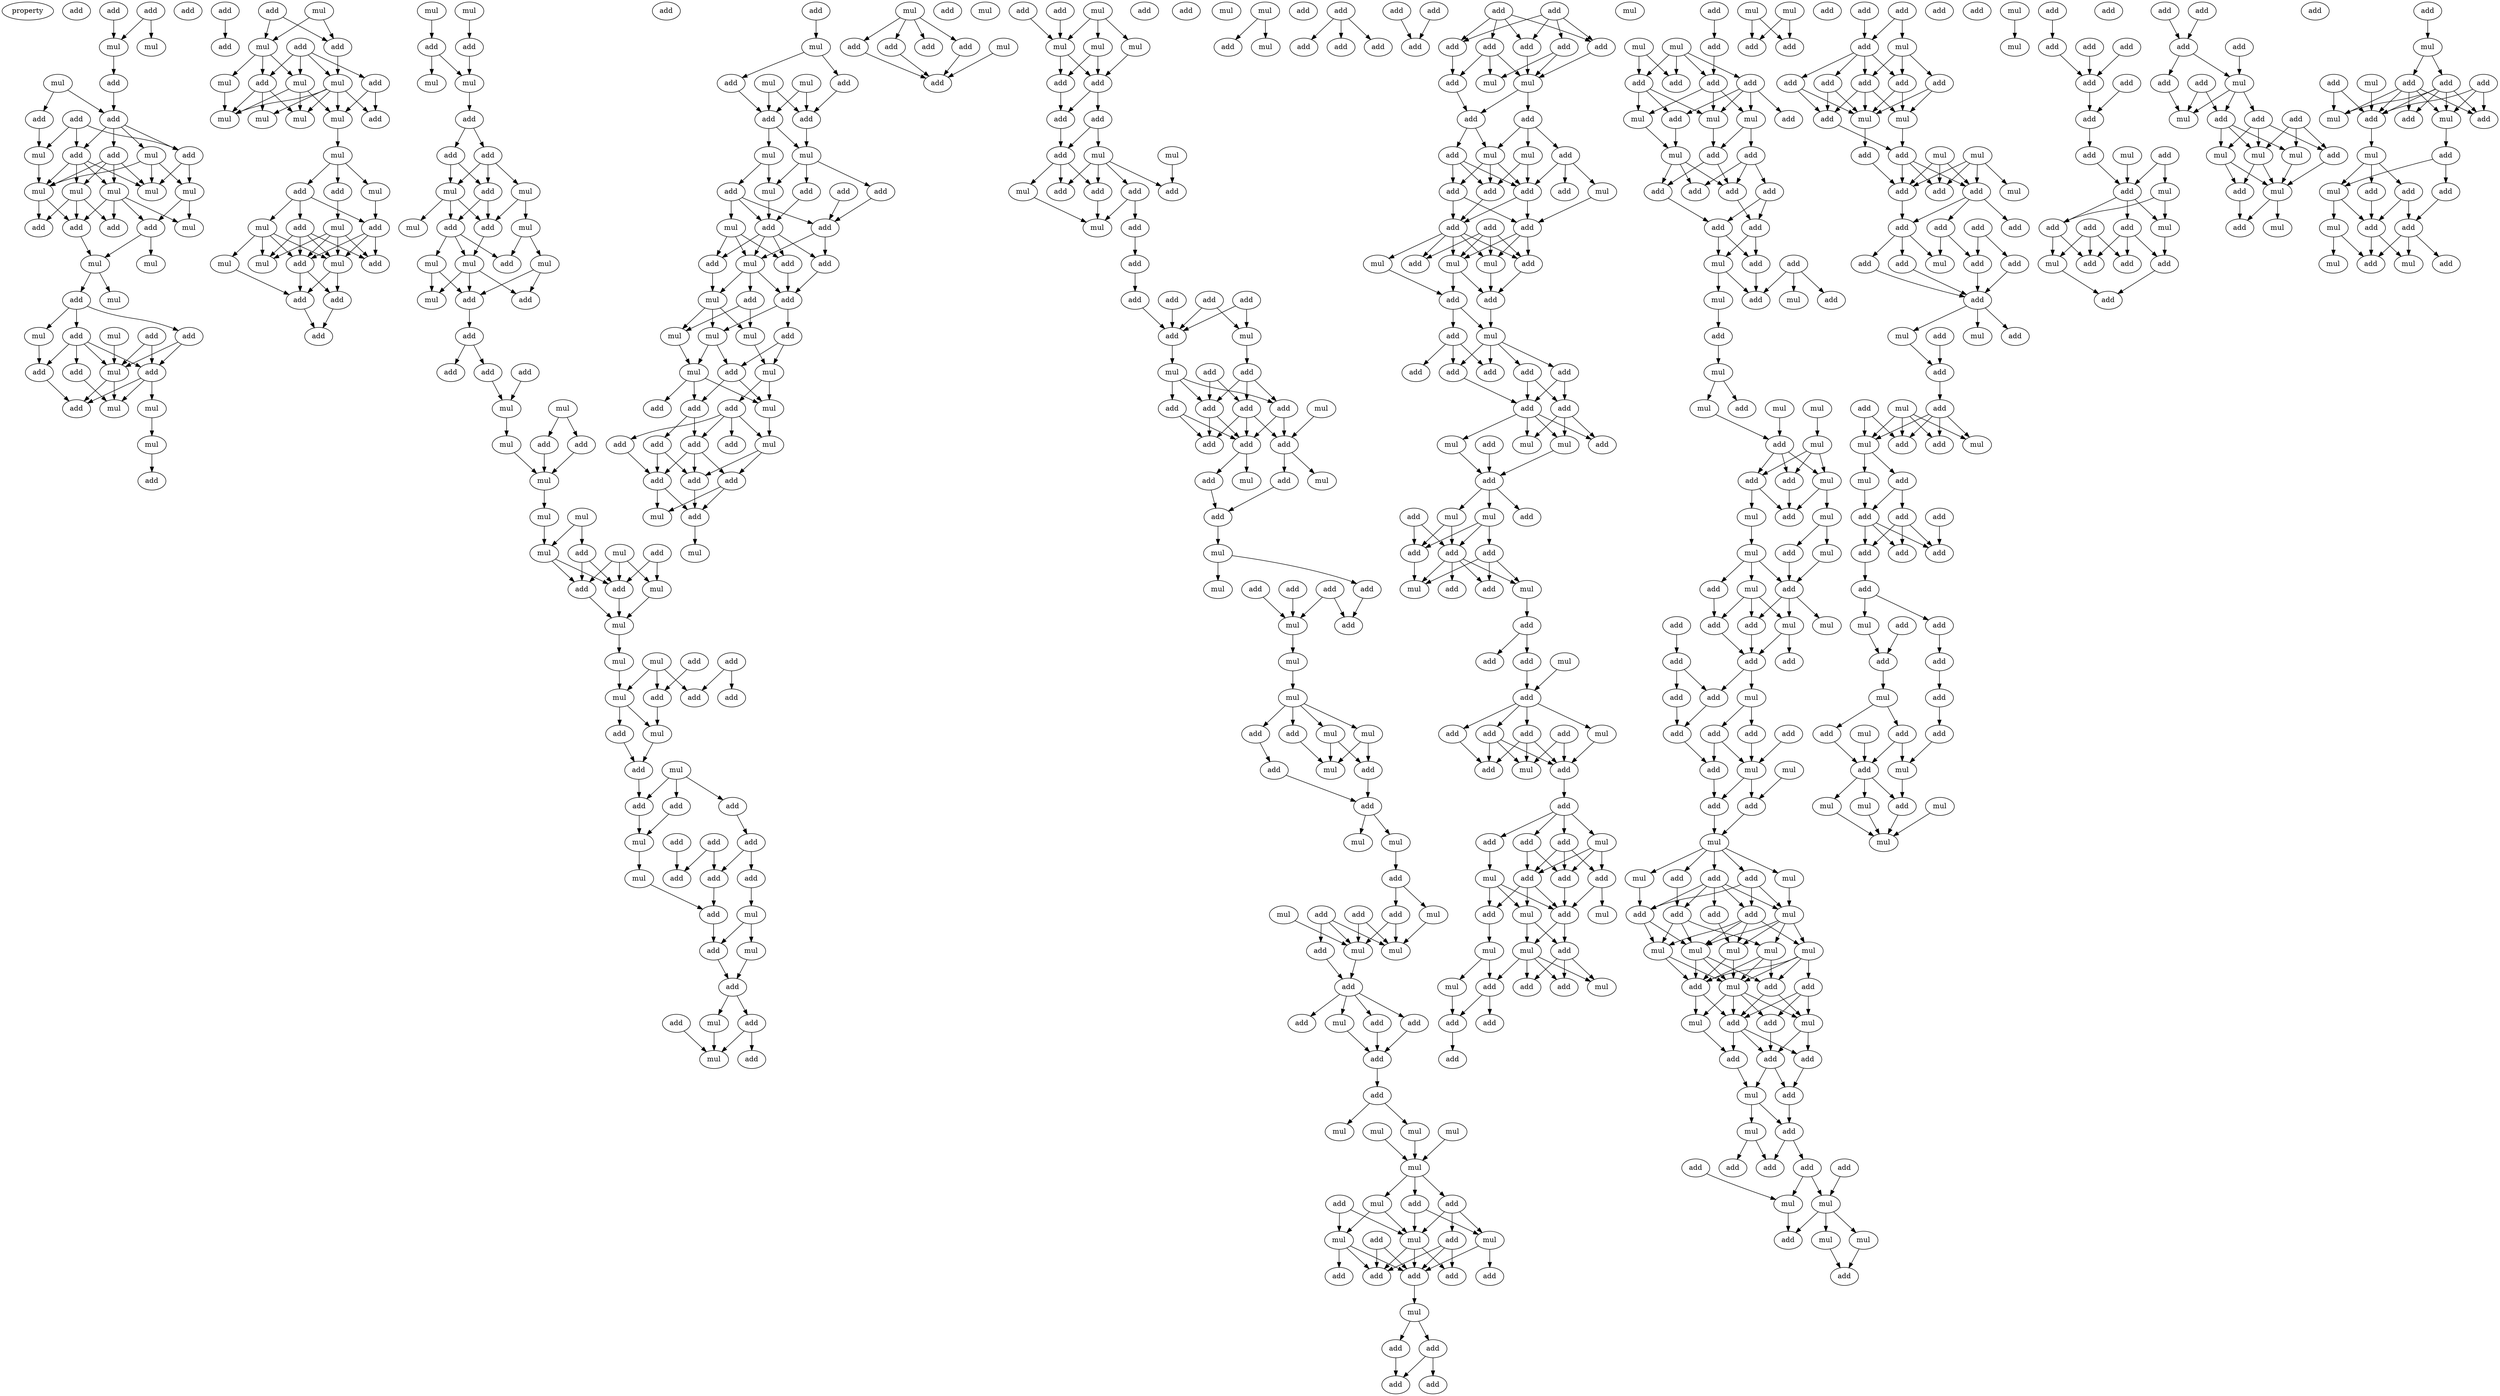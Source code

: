 digraph {
    node [fontcolor=black]
    property [mul=2,lf=1.1]
    0 [ label = add ];
    1 [ label = add ];
    2 [ label = add ];
    3 [ label = mul ];
    4 [ label = add ];
    5 [ label = mul ];
    6 [ label = add ];
    7 [ label = mul ];
    8 [ label = add ];
    9 [ label = add ];
    10 [ label = add ];
    11 [ label = add ];
    12 [ label = add ];
    13 [ label = mul ];
    14 [ label = mul ];
    15 [ label = add ];
    16 [ label = mul ];
    17 [ label = mul ];
    18 [ label = mul ];
    19 [ label = mul ];
    20 [ label = mul ];
    21 [ label = add ];
    22 [ label = mul ];
    23 [ label = add ];
    24 [ label = add ];
    25 [ label = add ];
    26 [ label = mul ];
    27 [ label = mul ];
    28 [ label = add ];
    29 [ label = mul ];
    30 [ label = mul ];
    31 [ label = mul ];
    32 [ label = add ];
    33 [ label = add ];
    34 [ label = add ];
    35 [ label = mul ];
    36 [ label = add ];
    37 [ label = add ];
    38 [ label = add ];
    39 [ label = mul ];
    40 [ label = mul ];
    41 [ label = add ];
    42 [ label = add ];
    43 [ label = add ];
    44 [ label = mul ];
    45 [ label = add ];
    46 [ label = add ];
    47 [ label = mul ];
    48 [ label = add ];
    49 [ label = add ];
    50 [ label = mul ];
    51 [ label = mul ];
    52 [ label = mul ];
    53 [ label = add ];
    54 [ label = mul ];
    55 [ label = add ];
    56 [ label = mul ];
    57 [ label = mul ];
    58 [ label = add ];
    59 [ label = mul ];
    60 [ label = mul ];
    61 [ label = mul ];
    62 [ label = add ];
    63 [ label = add ];
    64 [ label = mul ];
    65 [ label = mul ];
    66 [ label = add ];
    67 [ label = add ];
    68 [ label = mul ];
    69 [ label = add ];
    70 [ label = mul ];
    71 [ label = mul ];
    72 [ label = add ];
    73 [ label = mul ];
    74 [ label = add ];
    75 [ label = add ];
    76 [ label = add ];
    77 [ label = mul ];
    78 [ label = mul ];
    79 [ label = add ];
    80 [ label = add ];
    81 [ label = mul ];
    82 [ label = mul ];
    83 [ label = add ];
    84 [ label = add ];
    85 [ label = add ];
    86 [ label = mul ];
    87 [ label = add ];
    88 [ label = mul ];
    89 [ label = add ];
    90 [ label = mul ];
    91 [ label = add ];
    92 [ label = mul ];
    93 [ label = add ];
    94 [ label = mul ];
    95 [ label = mul ];
    96 [ label = mul ];
    97 [ label = add ];
    98 [ label = add ];
    99 [ label = mul ];
    100 [ label = add ];
    101 [ label = add ];
    102 [ label = add ];
    103 [ label = add ];
    104 [ label = mul ];
    105 [ label = mul ];
    106 [ label = mul ];
    107 [ label = add ];
    108 [ label = add ];
    109 [ label = mul ];
    110 [ label = mul ];
    111 [ label = mul ];
    112 [ label = add ];
    113 [ label = mul ];
    114 [ label = mul ];
    115 [ label = add ];
    116 [ label = add ];
    117 [ label = add ];
    118 [ label = mul ];
    119 [ label = mul ];
    120 [ label = mul ];
    121 [ label = mul ];
    122 [ label = add ];
    123 [ label = add ];
    124 [ label = add ];
    125 [ label = mul ];
    126 [ label = add ];
    127 [ label = add ];
    128 [ label = mul ];
    129 [ label = add ];
    130 [ label = mul ];
    131 [ label = add ];
    132 [ label = add ];
    133 [ label = add ];
    134 [ label = add ];
    135 [ label = mul ];
    136 [ label = add ];
    137 [ label = add ];
    138 [ label = add ];
    139 [ label = mul ];
    140 [ label = add ];
    141 [ label = add ];
    142 [ label = add ];
    143 [ label = add ];
    144 [ label = mul ];
    145 [ label = add ];
    146 [ label = mul ];
    147 [ label = add ];
    148 [ label = add ];
    149 [ label = mul ];
    150 [ label = add ];
    151 [ label = add ];
    152 [ label = mul ];
    153 [ label = add ];
    154 [ label = add ];
    155 [ label = mul ];
    156 [ label = mul ];
    157 [ label = add ];
    158 [ label = add ];
    159 [ label = mul ];
    160 [ label = add ];
    161 [ label = add ];
    162 [ label = mul ];
    163 [ label = mul ];
    164 [ label = add ];
    165 [ label = mul ];
    166 [ label = add ];
    167 [ label = add ];
    168 [ label = add ];
    169 [ label = mul ];
    170 [ label = add ];
    171 [ label = add ];
    172 [ label = mul ];
    173 [ label = add ];
    174 [ label = add ];
    175 [ label = add ];
    176 [ label = add ];
    177 [ label = mul ];
    178 [ label = add ];
    179 [ label = add ];
    180 [ label = mul ];
    181 [ label = mul ];
    182 [ label = mul ];
    183 [ label = add ];
    184 [ label = mul ];
    185 [ label = mul ];
    186 [ label = add ];
    187 [ label = add ];
    188 [ label = add ];
    189 [ label = mul ];
    190 [ label = add ];
    191 [ label = add ];
    192 [ label = add ];
    193 [ label = mul ];
    194 [ label = add ];
    195 [ label = add ];
    196 [ label = add ];
    197 [ label = add ];
    198 [ label = add ];
    199 [ label = mul ];
    200 [ label = mul ];
    201 [ label = mul ];
    202 [ label = mul ];
    203 [ label = add ];
    204 [ label = add ];
    205 [ label = add ];
    206 [ label = add ];
    207 [ label = add ];
    208 [ label = add ];
    209 [ label = mul ];
    210 [ label = mul ];
    211 [ label = add ];
    212 [ label = add ];
    213 [ label = mul ];
    214 [ label = mul ];
    215 [ label = mul ];
    216 [ label = add ];
    217 [ label = add ];
    218 [ label = add ];
    219 [ label = add ];
    220 [ label = mul ];
    221 [ label = add ];
    222 [ label = mul ];
    223 [ label = mul ];
    224 [ label = add ];
    225 [ label = add ];
    226 [ label = add ];
    227 [ label = add ];
    228 [ label = add ];
    229 [ label = mul ];
    230 [ label = add ];
    231 [ label = add ];
    232 [ label = add ];
    233 [ label = add ];
    234 [ label = add ];
    235 [ label = add ];
    236 [ label = add ];
    237 [ label = mul ];
    238 [ label = add ];
    239 [ label = add ];
    240 [ label = mul ];
    241 [ label = add ];
    242 [ label = add ];
    243 [ label = add ];
    244 [ label = mul ];
    245 [ label = add ];
    246 [ label = add ];
    247 [ label = add ];
    248 [ label = add ];
    249 [ label = add ];
    250 [ label = mul ];
    251 [ label = add ];
    252 [ label = mul ];
    253 [ label = add ];
    254 [ label = add ];
    255 [ label = mul ];
    256 [ label = add ];
    257 [ label = add ];
    258 [ label = add ];
    259 [ label = mul ];
    260 [ label = add ];
    261 [ label = add ];
    262 [ label = mul ];
    263 [ label = mul ];
    264 [ label = mul ];
    265 [ label = add ];
    266 [ label = mul ];
    267 [ label = mul ];
    268 [ label = add ];
    269 [ label = mul ];
    270 [ label = add ];
    271 [ label = add ];
    272 [ label = add ];
    273 [ label = mul ];
    274 [ label = mul ];
    275 [ label = add ];
    276 [ label = add ];
    277 [ label = add ];
    278 [ label = mul ];
    279 [ label = add ];
    280 [ label = mul ];
    281 [ label = mul ];
    282 [ label = add ];
    283 [ label = mul ];
    284 [ label = add ];
    285 [ label = add ];
    286 [ label = mul ];
    287 [ label = mul ];
    288 [ label = add ];
    289 [ label = add ];
    290 [ label = add ];
    291 [ label = add ];
    292 [ label = mul ];
    293 [ label = mul ];
    294 [ label = mul ];
    295 [ label = mul ];
    296 [ label = mul ];
    297 [ label = add ];
    298 [ label = add ];
    299 [ label = mul ];
    300 [ label = add ];
    301 [ label = mul ];
    302 [ label = mul ];
    303 [ label = mul ];
    304 [ label = add ];
    305 [ label = add ];
    306 [ label = add ];
    307 [ label = add ];
    308 [ label = add ];
    309 [ label = add ];
    310 [ label = add ];
    311 [ label = mul ];
    312 [ label = add ];
    313 [ label = add ];
    314 [ label = mul ];
    315 [ label = add ];
    316 [ label = add ];
    317 [ label = add ];
    318 [ label = add ];
    319 [ label = mul ];
    320 [ label = add ];
    321 [ label = add ];
    322 [ label = add ];
    323 [ label = add ];
    324 [ label = add ];
    325 [ label = add ];
    326 [ label = add ];
    327 [ label = add ];
    328 [ label = add ];
    329 [ label = add ];
    330 [ label = add ];
    331 [ label = add ];
    332 [ label = add ];
    333 [ label = add ];
    334 [ label = mul ];
    335 [ label = mul ];
    336 [ label = add ];
    337 [ label = add ];
    338 [ label = add ];
    339 [ label = mul ];
    340 [ label = add ];
    341 [ label = add ];
    342 [ label = mul ];
    343 [ label = add ];
    344 [ label = add ];
    345 [ label = add ];
    346 [ label = add ];
    347 [ label = mul ];
    348 [ label = add ];
    349 [ label = add ];
    350 [ label = add ];
    351 [ label = add ];
    352 [ label = mul ];
    353 [ label = add ];
    354 [ label = mul ];
    355 [ label = mul ];
    356 [ label = add ];
    357 [ label = add ];
    358 [ label = add ];
    359 [ label = mul ];
    360 [ label = add ];
    361 [ label = add ];
    362 [ label = add ];
    363 [ label = add ];
    364 [ label = add ];
    365 [ label = add ];
    366 [ label = add ];
    367 [ label = add ];
    368 [ label = add ];
    369 [ label = mul ];
    370 [ label = mul ];
    371 [ label = mul ];
    372 [ label = add ];
    373 [ label = mul ];
    374 [ label = add ];
    375 [ label = mul ];
    376 [ label = add ];
    377 [ label = add ];
    378 [ label = add ];
    379 [ label = add ];
    380 [ label = mul ];
    381 [ label = mul ];
    382 [ label = add ];
    383 [ label = add ];
    384 [ label = mul ];
    385 [ label = add ];
    386 [ label = add ];
    387 [ label = add ];
    388 [ label = mul ];
    389 [ label = add ];
    390 [ label = add ];
    391 [ label = add ];
    392 [ label = add ];
    393 [ label = mul ];
    394 [ label = add ];
    395 [ label = add ];
    396 [ label = add ];
    397 [ label = mul ];
    398 [ label = add ];
    399 [ label = mul ];
    400 [ label = add ];
    401 [ label = add ];
    402 [ label = add ];
    403 [ label = add ];
    404 [ label = mul ];
    405 [ label = add ];
    406 [ label = add ];
    407 [ label = mul ];
    408 [ label = add ];
    409 [ label = add ];
    410 [ label = mul ];
    411 [ label = add ];
    412 [ label = mul ];
    413 [ label = mul ];
    414 [ label = add ];
    415 [ label = add ];
    416 [ label = mul ];
    417 [ label = add ];
    418 [ label = mul ];
    419 [ label = add ];
    420 [ label = add ];
    421 [ label = add ];
    422 [ label = add ];
    423 [ label = mul ];
    424 [ label = mul ];
    425 [ label = add ];
    426 [ label = add ];
    427 [ label = add ];
    428 [ label = add ];
    429 [ label = add ];
    430 [ label = add ];
    431 [ label = mul ];
    432 [ label = mul ];
    433 [ label = mul ];
    434 [ label = add ];
    435 [ label = mul ];
    436 [ label = add ];
    437 [ label = add ];
    438 [ label = add ];
    439 [ label = add ];
    440 [ label = add ];
    441 [ label = add ];
    442 [ label = add ];
    443 [ label = add ];
    444 [ label = mul ];
    445 [ label = add ];
    446 [ label = add ];
    447 [ label = mul ];
    448 [ label = mul ];
    449 [ label = add ];
    450 [ label = add ];
    451 [ label = add ];
    452 [ label = mul ];
    453 [ label = mul ];
    454 [ label = mul ];
    455 [ label = add ];
    456 [ label = mul ];
    457 [ label = mul ];
    458 [ label = add ];
    459 [ label = add ];
    460 [ label = add ];
    461 [ label = mul ];
    462 [ label = add ];
    463 [ label = mul ];
    464 [ label = mul ];
    465 [ label = add ];
    466 [ label = mul ];
    467 [ label = mul ];
    468 [ label = add ];
    469 [ label = mul ];
    470 [ label = add ];
    471 [ label = add ];
    472 [ label = mul ];
    473 [ label = mul ];
    474 [ label = add ];
    475 [ label = add ];
    476 [ label = add ];
    477 [ label = add ];
    478 [ label = add ];
    479 [ label = add ];
    480 [ label = add ];
    481 [ label = mul ];
    482 [ label = add ];
    483 [ label = add ];
    484 [ label = add ];
    485 [ label = add ];
    486 [ label = mul ];
    487 [ label = mul ];
    488 [ label = add ];
    489 [ label = add ];
    490 [ label = add ];
    491 [ label = mul ];
    492 [ label = add ];
    493 [ label = add ];
    494 [ label = add ];
    495 [ label = mul ];
    496 [ label = mul ];
    497 [ label = add ];
    498 [ label = add ];
    499 [ label = add ];
    500 [ label = add ];
    501 [ label = mul ];
    502 [ label = mul ];
    503 [ label = mul ];
    504 [ label = mul ];
    505 [ label = mul ];
    506 [ label = mul ];
    507 [ label = add ];
    508 [ label = add ];
    509 [ label = mul ];
    510 [ label = add ];
    511 [ label = add ];
    512 [ label = mul ];
    513 [ label = add ];
    514 [ label = mul ];
    515 [ label = add ];
    516 [ label = add ];
    517 [ label = add ];
    518 [ label = add ];
    519 [ label = mul ];
    520 [ label = mul ];
    521 [ label = add ];
    522 [ label = add ];
    523 [ label = add ];
    524 [ label = add ];
    525 [ label = add ];
    526 [ label = add ];
    527 [ label = mul ];
    528 [ label = mul ];
    529 [ label = add ];
    530 [ label = mul ];
    531 [ label = mul ];
    532 [ label = add ];
    533 [ label = mul ];
    534 [ label = mul ];
    535 [ label = add ];
    536 [ label = add ];
    537 [ label = add ];
    538 [ label = add ];
    539 [ label = add ];
    540 [ label = mul ];
    541 [ label = add ];
    542 [ label = add ];
    543 [ label = add ];
    544 [ label = add ];
    545 [ label = add ];
    546 [ label = add ];
    547 [ label = mul ];
    548 [ label = add ];
    549 [ label = mul ];
    550 [ label = mul ];
    551 [ label = add ];
    552 [ label = add ];
    553 [ label = mul ];
    554 [ label = add ];
    555 [ label = add ];
    556 [ label = mul ];
    557 [ label = add ];
    558 [ label = add ];
    559 [ label = add ];
    560 [ label = add ];
    561 [ label = add ];
    562 [ label = mul ];
    563 [ label = add ];
    564 [ label = add ];
    565 [ label = add ];
    566 [ label = add ];
    567 [ label = add ];
    568 [ label = mul ];
    569 [ label = mul ];
    570 [ label = add ];
    571 [ label = add ];
    572 [ label = add ];
    573 [ label = add ];
    574 [ label = add ];
    575 [ label = mul ];
    576 [ label = add ];
    577 [ label = add ];
    578 [ label = mul ];
    579 [ label = mul ];
    580 [ label = add ];
    581 [ label = mul ];
    582 [ label = add ];
    583 [ label = add ];
    584 [ label = add ];
    585 [ label = add ];
    586 [ label = add ];
    587 [ label = add ];
    588 [ label = add ];
    589 [ label = add ];
    590 [ label = add ];
    591 [ label = add ];
    592 [ label = mul ];
    593 [ label = add ];
    594 [ label = add ];
    595 [ label = add ];
    596 [ label = mul ];
    597 [ label = add ];
    598 [ label = mul ];
    599 [ label = add ];
    600 [ label = add ];
    601 [ label = add ];
    602 [ label = add ];
    603 [ label = mul ];
    604 [ label = mul ];
    605 [ label = mul ];
    606 [ label = add ];
    607 [ label = mul ];
    608 [ label = mul ];
    609 [ label = mul ];
    610 [ label = mul ];
    611 [ label = add ];
    612 [ label = add ];
    613 [ label = add ];
    614 [ label = add ];
    615 [ label = add ];
    616 [ label = add ];
    617 [ label = add ];
    618 [ label = add ];
    619 [ label = add ];
    620 [ label = mul ];
    621 [ label = add ];
    622 [ label = add ];
    623 [ label = mul ];
    624 [ label = mul ];
    625 [ label = add ];
    626 [ label = add ];
    627 [ label = add ];
    628 [ label = add ];
    629 [ label = add ];
    630 [ label = mul ];
    631 [ label = add ];
    632 [ label = add ];
    633 [ label = add ];
    634 [ label = add ];
    635 [ label = add ];
    636 [ label = add ];
    637 [ label = add ];
    638 [ label = add ];
    639 [ label = mul ];
    640 [ label = add ];
    641 [ label = add ];
    642 [ label = mul ];
    643 [ label = add ];
    644 [ label = mul ];
    645 [ label = mul ];
    646 [ label = add ];
    647 [ label = mul ];
    648 [ label = add ];
    649 [ label = mul ];
    650 [ label = add ];
    651 [ label = add ];
    652 [ label = mul ];
    653 [ label = add ];
    654 [ label = mul ];
    655 [ label = mul ];
    656 [ label = add ];
    657 [ label = add ];
    658 [ label = add ];
    659 [ label = add ];
    660 [ label = mul ];
    661 [ label = mul ];
    662 [ label = add ];
    663 [ label = add ];
    664 [ label = add ];
    665 [ label = mul ];
    666 [ label = add ];
    667 [ label = add ];
    668 [ label = add ];
    669 [ label = mul ];
    670 [ label = add ];
    671 [ label = mul ];
    672 [ label = add ];
    673 [ label = add ];
    674 [ label = add ];
    675 [ label = mul ];
    676 [ label = add ];
    677 [ label = mul ];
    1 -> 3 [ name = 0 ];
    1 -> 5 [ name = 1 ];
    2 -> 3 [ name = 2 ];
    3 -> 6 [ name = 3 ];
    6 -> 9 [ name = 4 ];
    7 -> 8 [ name = 5 ];
    7 -> 9 [ name = 6 ];
    8 -> 14 [ name = 7 ];
    9 -> 11 [ name = 8 ];
    9 -> 12 [ name = 9 ];
    9 -> 13 [ name = 10 ];
    9 -> 15 [ name = 11 ];
    10 -> 11 [ name = 12 ];
    10 -> 12 [ name = 13 ];
    10 -> 14 [ name = 14 ];
    11 -> 16 [ name = 15 ];
    11 -> 17 [ name = 16 ];
    11 -> 19 [ name = 17 ];
    11 -> 20 [ name = 18 ];
    12 -> 18 [ name = 19 ];
    12 -> 20 [ name = 20 ];
    13 -> 16 [ name = 21 ];
    13 -> 18 [ name = 22 ];
    13 -> 20 [ name = 23 ];
    14 -> 16 [ name = 24 ];
    15 -> 16 [ name = 25 ];
    15 -> 17 [ name = 26 ];
    15 -> 19 [ name = 27 ];
    15 -> 20 [ name = 28 ];
    16 -> 21 [ name = 29 ];
    16 -> 25 [ name = 30 ];
    17 -> 21 [ name = 31 ];
    17 -> 24 [ name = 32 ];
    17 -> 25 [ name = 33 ];
    18 -> 22 [ name = 34 ];
    18 -> 23 [ name = 35 ];
    19 -> 21 [ name = 36 ];
    19 -> 22 [ name = 37 ];
    19 -> 23 [ name = 38 ];
    19 -> 24 [ name = 39 ];
    21 -> 27 [ name = 40 ];
    23 -> 26 [ name = 41 ];
    23 -> 27 [ name = 42 ];
    27 -> 28 [ name = 43 ];
    27 -> 29 [ name = 44 ];
    28 -> 31 [ name = 45 ];
    28 -> 32 [ name = 46 ];
    28 -> 33 [ name = 47 ];
    30 -> 35 [ name = 48 ];
    31 -> 37 [ name = 49 ];
    32 -> 35 [ name = 50 ];
    32 -> 38 [ name = 51 ];
    33 -> 35 [ name = 52 ];
    33 -> 36 [ name = 53 ];
    33 -> 37 [ name = 54 ];
    33 -> 38 [ name = 55 ];
    34 -> 35 [ name = 56 ];
    34 -> 38 [ name = 57 ];
    35 -> 39 [ name = 58 ];
    35 -> 41 [ name = 59 ];
    36 -> 39 [ name = 60 ];
    37 -> 41 [ name = 61 ];
    38 -> 39 [ name = 62 ];
    38 -> 40 [ name = 63 ];
    38 -> 41 [ name = 64 ];
    40 -> 44 [ name = 65 ];
    42 -> 43 [ name = 66 ];
    44 -> 46 [ name = 67 ];
    45 -> 49 [ name = 68 ];
    45 -> 50 [ name = 69 ];
    47 -> 49 [ name = 70 ];
    47 -> 50 [ name = 71 ];
    48 -> 51 [ name = 72 ];
    48 -> 53 [ name = 73 ];
    48 -> 54 [ name = 74 ];
    48 -> 55 [ name = 75 ];
    49 -> 54 [ name = 76 ];
    50 -> 51 [ name = 77 ];
    50 -> 52 [ name = 78 ];
    50 -> 53 [ name = 79 ];
    51 -> 57 [ name = 80 ];
    51 -> 59 [ name = 81 ];
    51 -> 60 [ name = 82 ];
    52 -> 60 [ name = 83 ];
    53 -> 56 [ name = 84 ];
    53 -> 59 [ name = 85 ];
    53 -> 60 [ name = 86 ];
    54 -> 56 [ name = 87 ];
    54 -> 57 [ name = 88 ];
    54 -> 58 [ name = 89 ];
    54 -> 59 [ name = 90 ];
    54 -> 60 [ name = 91 ];
    55 -> 57 [ name = 92 ];
    55 -> 58 [ name = 93 ];
    57 -> 61 [ name = 94 ];
    61 -> 62 [ name = 95 ];
    61 -> 63 [ name = 96 ];
    61 -> 64 [ name = 97 ];
    62 -> 68 [ name = 98 ];
    63 -> 65 [ name = 99 ];
    63 -> 66 [ name = 100 ];
    63 -> 67 [ name = 101 ];
    64 -> 66 [ name = 102 ];
    65 -> 70 [ name = 103 ];
    65 -> 71 [ name = 104 ];
    65 -> 72 [ name = 105 ];
    65 -> 73 [ name = 106 ];
    66 -> 69 [ name = 107 ];
    66 -> 70 [ name = 108 ];
    66 -> 72 [ name = 109 ];
    67 -> 69 [ name = 110 ];
    67 -> 70 [ name = 111 ];
    67 -> 71 [ name = 112 ];
    67 -> 72 [ name = 113 ];
    68 -> 69 [ name = 114 ];
    68 -> 70 [ name = 115 ];
    68 -> 71 [ name = 116 ];
    68 -> 72 [ name = 117 ];
    70 -> 74 [ name = 118 ];
    70 -> 75 [ name = 119 ];
    72 -> 74 [ name = 120 ];
    72 -> 75 [ name = 121 ];
    73 -> 74 [ name = 122 ];
    74 -> 76 [ name = 123 ];
    75 -> 76 [ name = 124 ];
    77 -> 80 [ name = 125 ];
    78 -> 79 [ name = 126 ];
    79 -> 81 [ name = 127 ];
    80 -> 81 [ name = 128 ];
    80 -> 82 [ name = 129 ];
    81 -> 83 [ name = 130 ];
    83 -> 84 [ name = 131 ];
    83 -> 85 [ name = 132 ];
    84 -> 87 [ name = 133 ];
    84 -> 88 [ name = 134 ];
    85 -> 86 [ name = 135 ];
    85 -> 87 [ name = 136 ];
    85 -> 88 [ name = 137 ];
    86 -> 91 [ name = 138 ];
    86 -> 92 [ name = 139 ];
    87 -> 89 [ name = 140 ];
    87 -> 91 [ name = 141 ];
    88 -> 89 [ name = 142 ];
    88 -> 90 [ name = 143 ];
    88 -> 91 [ name = 144 ];
    89 -> 93 [ name = 145 ];
    89 -> 94 [ name = 146 ];
    89 -> 95 [ name = 147 ];
    91 -> 94 [ name = 148 ];
    92 -> 93 [ name = 149 ];
    92 -> 96 [ name = 150 ];
    94 -> 97 [ name = 151 ];
    94 -> 98 [ name = 152 ];
    94 -> 99 [ name = 153 ];
    95 -> 97 [ name = 154 ];
    95 -> 99 [ name = 155 ];
    96 -> 97 [ name = 156 ];
    96 -> 98 [ name = 157 ];
    97 -> 100 [ name = 158 ];
    100 -> 101 [ name = 159 ];
    100 -> 103 [ name = 160 ];
    102 -> 105 [ name = 161 ];
    103 -> 105 [ name = 162 ];
    104 -> 107 [ name = 163 ];
    104 -> 108 [ name = 164 ];
    105 -> 106 [ name = 165 ];
    106 -> 109 [ name = 166 ];
    107 -> 109 [ name = 167 ];
    108 -> 109 [ name = 168 ];
    109 -> 110 [ name = 169 ];
    110 -> 113 [ name = 170 ];
    111 -> 113 [ name = 171 ];
    111 -> 115 [ name = 172 ];
    112 -> 117 [ name = 173 ];
    112 -> 118 [ name = 174 ];
    113 -> 116 [ name = 175 ];
    113 -> 117 [ name = 176 ];
    114 -> 116 [ name = 177 ];
    114 -> 117 [ name = 178 ];
    114 -> 118 [ name = 179 ];
    115 -> 116 [ name = 180 ];
    115 -> 117 [ name = 181 ];
    116 -> 119 [ name = 182 ];
    117 -> 119 [ name = 183 ];
    118 -> 119 [ name = 184 ];
    119 -> 121 [ name = 185 ];
    120 -> 124 [ name = 186 ];
    120 -> 125 [ name = 187 ];
    120 -> 127 [ name = 188 ];
    121 -> 125 [ name = 189 ];
    122 -> 124 [ name = 190 ];
    123 -> 126 [ name = 191 ];
    123 -> 127 [ name = 192 ];
    124 -> 128 [ name = 193 ];
    125 -> 128 [ name = 194 ];
    125 -> 129 [ name = 195 ];
    128 -> 131 [ name = 196 ];
    129 -> 131 [ name = 197 ];
    130 -> 132 [ name = 198 ];
    130 -> 133 [ name = 199 ];
    130 -> 134 [ name = 200 ];
    131 -> 132 [ name = 201 ];
    132 -> 135 [ name = 202 ];
    133 -> 135 [ name = 203 ];
    134 -> 136 [ name = 204 ];
    135 -> 139 [ name = 205 ];
    136 -> 140 [ name = 206 ];
    136 -> 142 [ name = 207 ];
    137 -> 140 [ name = 208 ];
    137 -> 141 [ name = 209 ];
    138 -> 141 [ name = 210 ];
    139 -> 143 [ name = 211 ];
    140 -> 143 [ name = 212 ];
    142 -> 144 [ name = 213 ];
    143 -> 145 [ name = 214 ];
    144 -> 145 [ name = 215 ];
    144 -> 146 [ name = 216 ];
    145 -> 147 [ name = 217 ];
    146 -> 147 [ name = 218 ];
    147 -> 149 [ name = 219 ];
    147 -> 151 [ name = 220 ];
    149 -> 152 [ name = 221 ];
    150 -> 152 [ name = 222 ];
    151 -> 152 [ name = 223 ];
    151 -> 153 [ name = 224 ];
    154 -> 155 [ name = 225 ];
    155 -> 157 [ name = 226 ];
    155 -> 158 [ name = 227 ];
    156 -> 160 [ name = 228 ];
    156 -> 161 [ name = 229 ];
    157 -> 160 [ name = 230 ];
    158 -> 161 [ name = 231 ];
    159 -> 160 [ name = 232 ];
    159 -> 161 [ name = 233 ];
    160 -> 162 [ name = 234 ];
    160 -> 163 [ name = 235 ];
    161 -> 163 [ name = 236 ];
    162 -> 165 [ name = 237 ];
    162 -> 167 [ name = 238 ];
    163 -> 165 [ name = 239 ];
    163 -> 166 [ name = 240 ];
    163 -> 168 [ name = 241 ];
    164 -> 170 [ name = 242 ];
    165 -> 171 [ name = 243 ];
    166 -> 171 [ name = 244 ];
    167 -> 169 [ name = 245 ];
    167 -> 170 [ name = 246 ];
    167 -> 171 [ name = 247 ];
    168 -> 170 [ name = 248 ];
    169 -> 172 [ name = 249 ];
    169 -> 173 [ name = 250 ];
    169 -> 174 [ name = 251 ];
    170 -> 172 [ name = 252 ];
    170 -> 175 [ name = 253 ];
    171 -> 172 [ name = 254 ];
    171 -> 173 [ name = 255 ];
    171 -> 174 [ name = 256 ];
    171 -> 175 [ name = 257 ];
    172 -> 176 [ name = 258 ];
    172 -> 177 [ name = 259 ];
    172 -> 178 [ name = 260 ];
    173 -> 177 [ name = 261 ];
    174 -> 176 [ name = 262 ];
    175 -> 176 [ name = 263 ];
    176 -> 179 [ name = 264 ];
    176 -> 180 [ name = 265 ];
    177 -> 180 [ name = 266 ];
    177 -> 181 [ name = 267 ];
    177 -> 182 [ name = 268 ];
    178 -> 181 [ name = 269 ];
    178 -> 182 [ name = 270 ];
    179 -> 183 [ name = 271 ];
    179 -> 185 [ name = 272 ];
    180 -> 183 [ name = 273 ];
    180 -> 184 [ name = 274 ];
    181 -> 184 [ name = 275 ];
    182 -> 185 [ name = 276 ];
    183 -> 186 [ name = 277 ];
    183 -> 189 [ name = 278 ];
    184 -> 186 [ name = 279 ];
    184 -> 188 [ name = 280 ];
    184 -> 189 [ name = 281 ];
    185 -> 187 [ name = 282 ];
    185 -> 189 [ name = 283 ];
    186 -> 191 [ name = 284 ];
    186 -> 194 [ name = 285 ];
    187 -> 190 [ name = 286 ];
    187 -> 191 [ name = 287 ];
    187 -> 192 [ name = 288 ];
    187 -> 193 [ name = 289 ];
    189 -> 193 [ name = 290 ];
    191 -> 195 [ name = 291 ];
    191 -> 196 [ name = 292 ];
    191 -> 197 [ name = 293 ];
    192 -> 196 [ name = 294 ];
    193 -> 195 [ name = 295 ];
    193 -> 197 [ name = 296 ];
    194 -> 196 [ name = 297 ];
    194 -> 197 [ name = 298 ];
    195 -> 198 [ name = 299 ];
    195 -> 199 [ name = 300 ];
    196 -> 198 [ name = 301 ];
    196 -> 199 [ name = 302 ];
    197 -> 198 [ name = 303 ];
    198 -> 200 [ name = 304 ];
    201 -> 203 [ name = 305 ];
    201 -> 204 [ name = 306 ];
    201 -> 205 [ name = 307 ];
    201 -> 206 [ name = 308 ];
    202 -> 207 [ name = 309 ];
    203 -> 207 [ name = 310 ];
    204 -> 207 [ name = 311 ];
    206 -> 207 [ name = 312 ];
    210 -> 213 [ name = 313 ];
    210 -> 214 [ name = 314 ];
    210 -> 215 [ name = 315 ];
    211 -> 215 [ name = 316 ];
    212 -> 215 [ name = 317 ];
    213 -> 216 [ name = 318 ];
    213 -> 217 [ name = 319 ];
    214 -> 216 [ name = 320 ];
    215 -> 216 [ name = 321 ];
    215 -> 217 [ name = 322 ];
    216 -> 218 [ name = 323 ];
    216 -> 219 [ name = 324 ];
    217 -> 218 [ name = 325 ];
    218 -> 221 [ name = 326 ];
    219 -> 220 [ name = 327 ];
    219 -> 221 [ name = 328 ];
    220 -> 224 [ name = 329 ];
    220 -> 225 [ name = 330 ];
    220 -> 226 [ name = 331 ];
    220 -> 227 [ name = 332 ];
    221 -> 223 [ name = 333 ];
    221 -> 224 [ name = 334 ];
    221 -> 226 [ name = 335 ];
    222 -> 227 [ name = 336 ];
    223 -> 229 [ name = 337 ];
    224 -> 229 [ name = 338 ];
    225 -> 228 [ name = 339 ];
    225 -> 229 [ name = 340 ];
    228 -> 231 [ name = 341 ];
    231 -> 233 [ name = 342 ];
    232 -> 236 [ name = 343 ];
    232 -> 237 [ name = 344 ];
    233 -> 236 [ name = 345 ];
    234 -> 236 [ name = 346 ];
    234 -> 237 [ name = 347 ];
    235 -> 236 [ name = 348 ];
    236 -> 240 [ name = 349 ];
    237 -> 239 [ name = 350 ];
    238 -> 241 [ name = 351 ];
    238 -> 243 [ name = 352 ];
    239 -> 241 [ name = 353 ];
    239 -> 242 [ name = 354 ];
    239 -> 243 [ name = 355 ];
    240 -> 241 [ name = 356 ];
    240 -> 242 [ name = 357 ];
    240 -> 245 [ name = 358 ];
    241 -> 246 [ name = 359 ];
    241 -> 247 [ name = 360 ];
    242 -> 247 [ name = 361 ];
    242 -> 248 [ name = 362 ];
    243 -> 246 [ name = 363 ];
    243 -> 247 [ name = 364 ];
    243 -> 248 [ name = 365 ];
    244 -> 248 [ name = 366 ];
    245 -> 246 [ name = 367 ];
    245 -> 247 [ name = 368 ];
    247 -> 249 [ name = 369 ];
    247 -> 252 [ name = 370 ];
    248 -> 250 [ name = 371 ];
    248 -> 251 [ name = 372 ];
    249 -> 253 [ name = 373 ];
    251 -> 253 [ name = 374 ];
    253 -> 255 [ name = 375 ];
    255 -> 256 [ name = 376 ];
    255 -> 259 [ name = 377 ];
    256 -> 261 [ name = 378 ];
    257 -> 262 [ name = 379 ];
    258 -> 261 [ name = 380 ];
    258 -> 262 [ name = 381 ];
    260 -> 262 [ name = 382 ];
    262 -> 263 [ name = 383 ];
    263 -> 264 [ name = 384 ];
    264 -> 265 [ name = 385 ];
    264 -> 266 [ name = 386 ];
    264 -> 267 [ name = 387 ];
    264 -> 268 [ name = 388 ];
    265 -> 269 [ name = 389 ];
    266 -> 269 [ name = 390 ];
    266 -> 271 [ name = 391 ];
    267 -> 269 [ name = 392 ];
    267 -> 271 [ name = 393 ];
    268 -> 270 [ name = 394 ];
    270 -> 272 [ name = 395 ];
    271 -> 272 [ name = 396 ];
    272 -> 273 [ name = 397 ];
    272 -> 274 [ name = 398 ];
    274 -> 275 [ name = 399 ];
    275 -> 277 [ name = 400 ];
    275 -> 278 [ name = 401 ];
    276 -> 281 [ name = 402 ];
    276 -> 282 [ name = 403 ];
    276 -> 283 [ name = 404 ];
    277 -> 281 [ name = 405 ];
    277 -> 283 [ name = 406 ];
    278 -> 283 [ name = 407 ];
    279 -> 281 [ name = 408 ];
    279 -> 283 [ name = 409 ];
    280 -> 281 [ name = 410 ];
    281 -> 284 [ name = 411 ];
    282 -> 284 [ name = 412 ];
    284 -> 285 [ name = 413 ];
    284 -> 287 [ name = 414 ];
    284 -> 288 [ name = 415 ];
    284 -> 289 [ name = 416 ];
    287 -> 290 [ name = 417 ];
    288 -> 290 [ name = 418 ];
    289 -> 290 [ name = 419 ];
    290 -> 291 [ name = 420 ];
    291 -> 292 [ name = 421 ];
    291 -> 294 [ name = 422 ];
    293 -> 296 [ name = 423 ];
    294 -> 296 [ name = 424 ];
    295 -> 296 [ name = 425 ];
    296 -> 298 [ name = 426 ];
    296 -> 299 [ name = 427 ];
    296 -> 300 [ name = 428 ];
    297 -> 302 [ name = 429 ];
    297 -> 303 [ name = 430 ];
    298 -> 301 [ name = 431 ];
    298 -> 303 [ name = 432 ];
    299 -> 302 [ name = 433 ];
    299 -> 303 [ name = 434 ];
    300 -> 301 [ name = 435 ];
    300 -> 303 [ name = 436 ];
    300 -> 305 [ name = 437 ];
    301 -> 308 [ name = 438 ];
    301 -> 309 [ name = 439 ];
    302 -> 306 [ name = 440 ];
    302 -> 308 [ name = 441 ];
    302 -> 310 [ name = 442 ];
    303 -> 307 [ name = 443 ];
    303 -> 308 [ name = 444 ];
    303 -> 310 [ name = 445 ];
    304 -> 308 [ name = 446 ];
    304 -> 310 [ name = 447 ];
    305 -> 307 [ name = 448 ];
    305 -> 308 [ name = 449 ];
    305 -> 310 [ name = 450 ];
    308 -> 311 [ name = 451 ];
    311 -> 312 [ name = 452 ];
    311 -> 313 [ name = 453 ];
    312 -> 316 [ name = 454 ];
    313 -> 315 [ name = 455 ];
    313 -> 316 [ name = 456 ];
    314 -> 318 [ name = 457 ];
    314 -> 319 [ name = 458 ];
    320 -> 321 [ name = 459 ];
    320 -> 322 [ name = 460 ];
    320 -> 324 [ name = 461 ];
    323 -> 326 [ name = 462 ];
    325 -> 326 [ name = 463 ];
    327 -> 330 [ name = 464 ];
    327 -> 331 [ name = 465 ];
    327 -> 332 [ name = 466 ];
    327 -> 333 [ name = 467 ];
    328 -> 329 [ name = 468 ];
    328 -> 330 [ name = 469 ];
    328 -> 331 [ name = 470 ];
    328 -> 333 [ name = 471 ];
    329 -> 334 [ name = 472 ];
    329 -> 335 [ name = 473 ];
    329 -> 336 [ name = 474 ];
    330 -> 336 [ name = 475 ];
    331 -> 334 [ name = 476 ];
    332 -> 334 [ name = 477 ];
    332 -> 335 [ name = 478 ];
    333 -> 334 [ name = 479 ];
    334 -> 337 [ name = 480 ];
    334 -> 338 [ name = 481 ];
    336 -> 337 [ name = 482 ];
    337 -> 339 [ name = 483 ];
    337 -> 340 [ name = 484 ];
    338 -> 339 [ name = 485 ];
    338 -> 341 [ name = 486 ];
    338 -> 342 [ name = 487 ];
    339 -> 344 [ name = 488 ];
    339 -> 345 [ name = 489 ];
    339 -> 346 [ name = 490 ];
    340 -> 344 [ name = 491 ];
    340 -> 345 [ name = 492 ];
    340 -> 346 [ name = 493 ];
    341 -> 343 [ name = 494 ];
    341 -> 345 [ name = 495 ];
    341 -> 347 [ name = 496 ];
    342 -> 344 [ name = 497 ];
    342 -> 345 [ name = 498 ];
    344 -> 350 [ name = 499 ];
    345 -> 349 [ name = 500 ];
    345 -> 350 [ name = 501 ];
    346 -> 349 [ name = 502 ];
    346 -> 350 [ name = 503 ];
    347 -> 349 [ name = 504 ];
    348 -> 351 [ name = 505 ];
    348 -> 353 [ name = 506 ];
    348 -> 354 [ name = 507 ];
    348 -> 355 [ name = 508 ];
    349 -> 353 [ name = 509 ];
    349 -> 354 [ name = 510 ];
    349 -> 355 [ name = 511 ];
    350 -> 351 [ name = 512 ];
    350 -> 352 [ name = 513 ];
    350 -> 353 [ name = 514 ];
    350 -> 354 [ name = 515 ];
    350 -> 355 [ name = 516 ];
    352 -> 356 [ name = 517 ];
    353 -> 357 [ name = 518 ];
    354 -> 356 [ name = 519 ];
    354 -> 357 [ name = 520 ];
    355 -> 357 [ name = 521 ];
    356 -> 358 [ name = 522 ];
    356 -> 359 [ name = 523 ];
    357 -> 359 [ name = 524 ];
    358 -> 360 [ name = 525 ];
    358 -> 362 [ name = 526 ];
    358 -> 363 [ name = 527 ];
    359 -> 360 [ name = 528 ];
    359 -> 361 [ name = 529 ];
    359 -> 363 [ name = 530 ];
    359 -> 364 [ name = 531 ];
    360 -> 365 [ name = 532 ];
    361 -> 365 [ name = 533 ];
    361 -> 366 [ name = 534 ];
    364 -> 365 [ name = 535 ];
    364 -> 366 [ name = 536 ];
    365 -> 367 [ name = 537 ];
    365 -> 369 [ name = 538 ];
    365 -> 370 [ name = 539 ];
    365 -> 371 [ name = 540 ];
    366 -> 367 [ name = 541 ];
    366 -> 370 [ name = 542 ];
    366 -> 371 [ name = 543 ];
    368 -> 372 [ name = 544 ];
    369 -> 372 [ name = 545 ];
    370 -> 372 [ name = 546 ];
    372 -> 373 [ name = 547 ];
    372 -> 374 [ name = 548 ];
    372 -> 375 [ name = 549 ];
    373 -> 377 [ name = 550 ];
    373 -> 378 [ name = 551 ];
    375 -> 377 [ name = 552 ];
    375 -> 378 [ name = 553 ];
    375 -> 379 [ name = 554 ];
    376 -> 377 [ name = 555 ];
    376 -> 378 [ name = 556 ];
    377 -> 384 [ name = 557 ];
    378 -> 381 [ name = 558 ];
    378 -> 382 [ name = 559 ];
    378 -> 383 [ name = 560 ];
    378 -> 384 [ name = 561 ];
    379 -> 381 [ name = 562 ];
    379 -> 382 [ name = 563 ];
    379 -> 384 [ name = 564 ];
    381 -> 385 [ name = 565 ];
    385 -> 386 [ name = 566 ];
    385 -> 387 [ name = 567 ];
    387 -> 389 [ name = 568 ];
    388 -> 389 [ name = 569 ];
    389 -> 390 [ name = 570 ];
    389 -> 391 [ name = 571 ];
    389 -> 392 [ name = 572 ];
    389 -> 393 [ name = 573 ];
    390 -> 395 [ name = 574 ];
    390 -> 396 [ name = 575 ];
    390 -> 397 [ name = 576 ];
    391 -> 395 [ name = 577 ];
    391 -> 396 [ name = 578 ];
    391 -> 397 [ name = 579 ];
    392 -> 395 [ name = 580 ];
    393 -> 396 [ name = 581 ];
    394 -> 396 [ name = 582 ];
    394 -> 397 [ name = 583 ];
    396 -> 398 [ name = 584 ];
    398 -> 399 [ name = 585 ];
    398 -> 400 [ name = 586 ];
    398 -> 401 [ name = 587 ];
    398 -> 402 [ name = 588 ];
    399 -> 403 [ name = 589 ];
    399 -> 405 [ name = 590 ];
    399 -> 406 [ name = 591 ];
    400 -> 403 [ name = 592 ];
    400 -> 405 [ name = 593 ];
    400 -> 406 [ name = 594 ];
    401 -> 404 [ name = 595 ];
    402 -> 405 [ name = 596 ];
    402 -> 406 [ name = 597 ];
    403 -> 409 [ name = 598 ];
    403 -> 410 [ name = 599 ];
    404 -> 407 [ name = 600 ];
    404 -> 408 [ name = 601 ];
    404 -> 409 [ name = 602 ];
    405 -> 407 [ name = 603 ];
    405 -> 408 [ name = 604 ];
    405 -> 409 [ name = 605 ];
    406 -> 409 [ name = 606 ];
    407 -> 411 [ name = 607 ];
    407 -> 413 [ name = 608 ];
    408 -> 412 [ name = 609 ];
    409 -> 411 [ name = 610 ];
    409 -> 413 [ name = 611 ];
    411 -> 414 [ name = 612 ];
    411 -> 415 [ name = 613 ];
    411 -> 416 [ name = 614 ];
    412 -> 417 [ name = 615 ];
    412 -> 418 [ name = 616 ];
    413 -> 414 [ name = 617 ];
    413 -> 415 [ name = 618 ];
    413 -> 416 [ name = 619 ];
    413 -> 417 [ name = 620 ];
    417 -> 419 [ name = 621 ];
    417 -> 420 [ name = 622 ];
    418 -> 419 [ name = 623 ];
    419 -> 422 [ name = 624 ];
    421 -> 425 [ name = 625 ];
    423 -> 426 [ name = 626 ];
    423 -> 427 [ name = 627 ];
    423 -> 428 [ name = 628 ];
    423 -> 429 [ name = 629 ];
    424 -> 426 [ name = 630 ];
    424 -> 429 [ name = 631 ];
    425 -> 428 [ name = 632 ];
    427 -> 430 [ name = 633 ];
    427 -> 431 [ name = 634 ];
    427 -> 432 [ name = 635 ];
    427 -> 434 [ name = 636 ];
    428 -> 431 [ name = 637 ];
    428 -> 432 [ name = 638 ];
    428 -> 433 [ name = 639 ];
    429 -> 430 [ name = 640 ];
    429 -> 431 [ name = 641 ];
    429 -> 433 [ name = 642 ];
    430 -> 435 [ name = 643 ];
    431 -> 436 [ name = 644 ];
    432 -> 436 [ name = 645 ];
    432 -> 437 [ name = 646 ];
    433 -> 435 [ name = 647 ];
    435 -> 439 [ name = 648 ];
    435 -> 440 [ name = 649 ];
    435 -> 441 [ name = 650 ];
    436 -> 439 [ name = 651 ];
    436 -> 440 [ name = 652 ];
    437 -> 438 [ name = 653 ];
    437 -> 440 [ name = 654 ];
    437 -> 441 [ name = 655 ];
    438 -> 442 [ name = 656 ];
    438 -> 443 [ name = 657 ];
    439 -> 442 [ name = 658 ];
    440 -> 443 [ name = 659 ];
    442 -> 444 [ name = 660 ];
    442 -> 446 [ name = 661 ];
    443 -> 444 [ name = 662 ];
    443 -> 446 [ name = 663 ];
    444 -> 447 [ name = 664 ];
    444 -> 450 [ name = 665 ];
    445 -> 448 [ name = 666 ];
    445 -> 449 [ name = 667 ];
    445 -> 450 [ name = 668 ];
    446 -> 450 [ name = 669 ];
    447 -> 451 [ name = 670 ];
    451 -> 452 [ name = 671 ];
    452 -> 453 [ name = 672 ];
    452 -> 455 [ name = 673 ];
    453 -> 458 [ name = 674 ];
    454 -> 458 [ name = 675 ];
    456 -> 457 [ name = 676 ];
    457 -> 459 [ name = 677 ];
    457 -> 460 [ name = 678 ];
    457 -> 461 [ name = 679 ];
    458 -> 459 [ name = 680 ];
    458 -> 460 [ name = 681 ];
    458 -> 461 [ name = 682 ];
    459 -> 462 [ name = 683 ];
    459 -> 464 [ name = 684 ];
    460 -> 462 [ name = 685 ];
    461 -> 462 [ name = 686 ];
    461 -> 463 [ name = 687 ];
    463 -> 465 [ name = 688 ];
    463 -> 466 [ name = 689 ];
    464 -> 467 [ name = 690 ];
    465 -> 470 [ name = 691 ];
    466 -> 470 [ name = 692 ];
    467 -> 468 [ name = 693 ];
    467 -> 469 [ name = 694 ];
    467 -> 470 [ name = 695 ];
    468 -> 475 [ name = 696 ];
    469 -> 472 [ name = 697 ];
    469 -> 474 [ name = 698 ];
    469 -> 475 [ name = 699 ];
    470 -> 472 [ name = 700 ];
    470 -> 473 [ name = 701 ];
    470 -> 474 [ name = 702 ];
    471 -> 477 [ name = 703 ];
    472 -> 476 [ name = 704 ];
    472 -> 478 [ name = 705 ];
    474 -> 478 [ name = 706 ];
    475 -> 478 [ name = 707 ];
    477 -> 479 [ name = 708 ];
    477 -> 480 [ name = 709 ];
    478 -> 479 [ name = 710 ];
    478 -> 481 [ name = 711 ];
    479 -> 485 [ name = 712 ];
    480 -> 485 [ name = 713 ];
    481 -> 482 [ name = 714 ];
    481 -> 483 [ name = 715 ];
    482 -> 487 [ name = 716 ];
    483 -> 487 [ name = 717 ];
    483 -> 488 [ name = 718 ];
    484 -> 487 [ name = 719 ];
    485 -> 488 [ name = 720 ];
    486 -> 489 [ name = 721 ];
    487 -> 489 [ name = 722 ];
    487 -> 490 [ name = 723 ];
    488 -> 490 [ name = 724 ];
    489 -> 491 [ name = 725 ];
    490 -> 491 [ name = 726 ];
    491 -> 492 [ name = 727 ];
    491 -> 493 [ name = 728 ];
    491 -> 494 [ name = 729 ];
    491 -> 495 [ name = 730 ];
    491 -> 496 [ name = 731 ];
    492 -> 500 [ name = 732 ];
    493 -> 497 [ name = 733 ];
    493 -> 499 [ name = 734 ];
    493 -> 501 [ name = 735 ];
    494 -> 497 [ name = 736 ];
    494 -> 498 [ name = 737 ];
    494 -> 499 [ name = 738 ];
    494 -> 500 [ name = 739 ];
    494 -> 501 [ name = 740 ];
    495 -> 501 [ name = 741 ];
    496 -> 497 [ name = 742 ];
    497 -> 503 [ name = 743 ];
    497 -> 505 [ name = 744 ];
    498 -> 504 [ name = 745 ];
    499 -> 503 [ name = 746 ];
    499 -> 504 [ name = 747 ];
    499 -> 505 [ name = 748 ];
    499 -> 506 [ name = 749 ];
    500 -> 502 [ name = 750 ];
    500 -> 503 [ name = 751 ];
    500 -> 505 [ name = 752 ];
    501 -> 502 [ name = 753 ];
    501 -> 503 [ name = 754 ];
    501 -> 504 [ name = 755 ];
    501 -> 506 [ name = 756 ];
    502 -> 507 [ name = 757 ];
    502 -> 509 [ name = 758 ];
    502 -> 510 [ name = 759 ];
    503 -> 507 [ name = 760 ];
    503 -> 509 [ name = 761 ];
    503 -> 510 [ name = 762 ];
    504 -> 509 [ name = 763 ];
    504 -> 510 [ name = 764 ];
    505 -> 509 [ name = 765 ];
    505 -> 510 [ name = 766 ];
    506 -> 507 [ name = 767 ];
    506 -> 508 [ name = 768 ];
    506 -> 509 [ name = 769 ];
    506 -> 510 [ name = 770 ];
    507 -> 512 [ name = 771 ];
    507 -> 513 [ name = 772 ];
    508 -> 511 [ name = 773 ];
    508 -> 512 [ name = 774 ];
    508 -> 513 [ name = 775 ];
    509 -> 511 [ name = 776 ];
    509 -> 512 [ name = 777 ];
    509 -> 513 [ name = 778 ];
    509 -> 514 [ name = 779 ];
    510 -> 513 [ name = 780 ];
    510 -> 514 [ name = 781 ];
    511 -> 517 [ name = 782 ];
    512 -> 516 [ name = 783 ];
    512 -> 517 [ name = 784 ];
    513 -> 515 [ name = 785 ];
    513 -> 516 [ name = 786 ];
    513 -> 517 [ name = 787 ];
    514 -> 515 [ name = 788 ];
    515 -> 519 [ name = 789 ];
    516 -> 518 [ name = 790 ];
    517 -> 518 [ name = 791 ];
    517 -> 519 [ name = 792 ];
    518 -> 521 [ name = 793 ];
    519 -> 520 [ name = 794 ];
    519 -> 521 [ name = 795 ];
    520 -> 523 [ name = 796 ];
    520 -> 524 [ name = 797 ];
    521 -> 522 [ name = 798 ];
    521 -> 523 [ name = 799 ];
    522 -> 527 [ name = 800 ];
    522 -> 528 [ name = 801 ];
    525 -> 527 [ name = 802 ];
    526 -> 528 [ name = 803 ];
    527 -> 529 [ name = 804 ];
    527 -> 530 [ name = 805 ];
    527 -> 531 [ name = 806 ];
    528 -> 529 [ name = 807 ];
    530 -> 532 [ name = 808 ];
    531 -> 532 [ name = 809 ];
    533 -> 536 [ name = 810 ];
    533 -> 537 [ name = 811 ];
    534 -> 536 [ name = 812 ];
    534 -> 537 [ name = 813 ];
    538 -> 541 [ name = 814 ];
    539 -> 540 [ name = 815 ];
    539 -> 541 [ name = 816 ];
    540 -> 542 [ name = 817 ];
    540 -> 544 [ name = 818 ];
    540 -> 546 [ name = 819 ];
    541 -> 542 [ name = 820 ];
    541 -> 543 [ name = 821 ];
    541 -> 544 [ name = 822 ];
    541 -> 545 [ name = 823 ];
    542 -> 547 [ name = 824 ];
    542 -> 548 [ name = 825 ];
    542 -> 549 [ name = 826 ];
    543 -> 548 [ name = 827 ];
    543 -> 549 [ name = 828 ];
    544 -> 547 [ name = 829 ];
    544 -> 549 [ name = 830 ];
    545 -> 548 [ name = 831 ];
    545 -> 549 [ name = 832 ];
    546 -> 547 [ name = 833 ];
    546 -> 549 [ name = 834 ];
    547 -> 552 [ name = 835 ];
    548 -> 552 [ name = 836 ];
    549 -> 551 [ name = 837 ];
    550 -> 554 [ name = 838 ];
    550 -> 555 [ name = 839 ];
    550 -> 557 [ name = 840 ];
    551 -> 555 [ name = 841 ];
    552 -> 554 [ name = 842 ];
    552 -> 555 [ name = 843 ];
    552 -> 557 [ name = 844 ];
    553 -> 554 [ name = 845 ];
    553 -> 555 [ name = 846 ];
    553 -> 556 [ name = 847 ];
    553 -> 557 [ name = 848 ];
    554 -> 558 [ name = 849 ];
    554 -> 560 [ name = 850 ];
    554 -> 561 [ name = 851 ];
    555 -> 558 [ name = 852 ];
    558 -> 562 [ name = 853 ];
    558 -> 563 [ name = 854 ];
    558 -> 565 [ name = 855 ];
    559 -> 564 [ name = 856 ];
    559 -> 566 [ name = 857 ];
    560 -> 562 [ name = 858 ];
    560 -> 566 [ name = 859 ];
    563 -> 567 [ name = 860 ];
    564 -> 567 [ name = 861 ];
    565 -> 567 [ name = 862 ];
    566 -> 567 [ name = 863 ];
    567 -> 568 [ name = 864 ];
    567 -> 569 [ name = 865 ];
    567 -> 570 [ name = 866 ];
    568 -> 573 [ name = 867 ];
    572 -> 573 [ name = 868 ];
    573 -> 576 [ name = 869 ];
    574 -> 577 [ name = 870 ];
    574 -> 578 [ name = 871 ];
    575 -> 577 [ name = 872 ];
    575 -> 578 [ name = 873 ];
    575 -> 579 [ name = 874 ];
    575 -> 580 [ name = 875 ];
    576 -> 577 [ name = 876 ];
    576 -> 578 [ name = 877 ];
    576 -> 579 [ name = 878 ];
    576 -> 580 [ name = 879 ];
    578 -> 581 [ name = 880 ];
    578 -> 582 [ name = 881 ];
    581 -> 585 [ name = 882 ];
    582 -> 584 [ name = 883 ];
    582 -> 585 [ name = 884 ];
    583 -> 587 [ name = 885 ];
    584 -> 586 [ name = 886 ];
    584 -> 587 [ name = 887 ];
    584 -> 589 [ name = 888 ];
    585 -> 586 [ name = 889 ];
    585 -> 587 [ name = 890 ];
    585 -> 589 [ name = 891 ];
    586 -> 590 [ name = 892 ];
    590 -> 592 [ name = 893 ];
    590 -> 593 [ name = 894 ];
    591 -> 594 [ name = 895 ];
    592 -> 594 [ name = 896 ];
    593 -> 595 [ name = 897 ];
    594 -> 596 [ name = 898 ];
    595 -> 597 [ name = 899 ];
    596 -> 600 [ name = 900 ];
    596 -> 601 [ name = 901 ];
    597 -> 599 [ name = 902 ];
    598 -> 602 [ name = 903 ];
    599 -> 603 [ name = 904 ];
    600 -> 602 [ name = 905 ];
    601 -> 602 [ name = 906 ];
    601 -> 603 [ name = 907 ];
    602 -> 604 [ name = 908 ];
    602 -> 605 [ name = 909 ];
    602 -> 606 [ name = 910 ];
    603 -> 606 [ name = 911 ];
    604 -> 608 [ name = 912 ];
    605 -> 608 [ name = 913 ];
    606 -> 608 [ name = 914 ];
    607 -> 608 [ name = 915 ];
    609 -> 610 [ name = 916 ];
    611 -> 612 [ name = 917 ];
    612 -> 615 [ name = 918 ];
    613 -> 615 [ name = 919 ];
    614 -> 615 [ name = 920 ];
    615 -> 617 [ name = 921 ];
    616 -> 617 [ name = 922 ];
    617 -> 618 [ name = 923 ];
    618 -> 622 [ name = 924 ];
    619 -> 622 [ name = 925 ];
    619 -> 623 [ name = 926 ];
    620 -> 622 [ name = 927 ];
    622 -> 624 [ name = 928 ];
    622 -> 625 [ name = 929 ];
    622 -> 626 [ name = 930 ];
    623 -> 624 [ name = 931 ];
    623 -> 625 [ name = 932 ];
    624 -> 631 [ name = 933 ];
    625 -> 629 [ name = 934 ];
    625 -> 630 [ name = 935 ];
    626 -> 628 [ name = 936 ];
    626 -> 629 [ name = 937 ];
    626 -> 631 [ name = 938 ];
    627 -> 628 [ name = 939 ];
    627 -> 629 [ name = 940 ];
    627 -> 630 [ name = 941 ];
    630 -> 632 [ name = 942 ];
    631 -> 632 [ name = 943 ];
    633 -> 636 [ name = 944 ];
    634 -> 636 [ name = 945 ];
    635 -> 639 [ name = 946 ];
    636 -> 637 [ name = 947 ];
    636 -> 639 [ name = 948 ];
    637 -> 642 [ name = 949 ];
    638 -> 641 [ name = 950 ];
    638 -> 642 [ name = 951 ];
    639 -> 641 [ name = 952 ];
    639 -> 642 [ name = 953 ];
    639 -> 643 [ name = 954 ];
    640 -> 645 [ name = 955 ];
    640 -> 646 [ name = 956 ];
    640 -> 647 [ name = 957 ];
    641 -> 644 [ name = 958 ];
    641 -> 645 [ name = 959 ];
    641 -> 647 [ name = 960 ];
    643 -> 644 [ name = 961 ];
    643 -> 646 [ name = 962 ];
    643 -> 647 [ name = 963 ];
    644 -> 648 [ name = 964 ];
    644 -> 649 [ name = 965 ];
    645 -> 649 [ name = 966 ];
    646 -> 649 [ name = 967 ];
    647 -> 648 [ name = 968 ];
    647 -> 649 [ name = 969 ];
    648 -> 653 [ name = 970 ];
    649 -> 652 [ name = 971 ];
    649 -> 653 [ name = 972 ];
    651 -> 654 [ name = 973 ];
    654 -> 657 [ name = 974 ];
    654 -> 659 [ name = 975 ];
    655 -> 663 [ name = 976 ];
    656 -> 660 [ name = 977 ];
    656 -> 663 [ name = 978 ];
    657 -> 660 [ name = 979 ];
    657 -> 661 [ name = 980 ];
    657 -> 662 [ name = 981 ];
    657 -> 663 [ name = 982 ];
    657 -> 664 [ name = 983 ];
    658 -> 661 [ name = 984 ];
    658 -> 663 [ name = 985 ];
    658 -> 664 [ name = 986 ];
    659 -> 660 [ name = 987 ];
    659 -> 661 [ name = 988 ];
    659 -> 662 [ name = 989 ];
    659 -> 663 [ name = 990 ];
    659 -> 664 [ name = 991 ];
    661 -> 666 [ name = 992 ];
    663 -> 665 [ name = 993 ];
    665 -> 668 [ name = 994 ];
    665 -> 669 [ name = 995 ];
    665 -> 670 [ name = 996 ];
    666 -> 667 [ name = 997 ];
    666 -> 669 [ name = 998 ];
    667 -> 673 [ name = 999 ];
    668 -> 672 [ name = 1000 ];
    668 -> 673 [ name = 1001 ];
    669 -> 671 [ name = 1002 ];
    669 -> 672 [ name = 1003 ];
    670 -> 672 [ name = 1004 ];
    671 -> 675 [ name = 1005 ];
    671 -> 676 [ name = 1006 ];
    672 -> 676 [ name = 1007 ];
    672 -> 677 [ name = 1008 ];
    673 -> 674 [ name = 1009 ];
    673 -> 676 [ name = 1010 ];
    673 -> 677 [ name = 1011 ];
}
